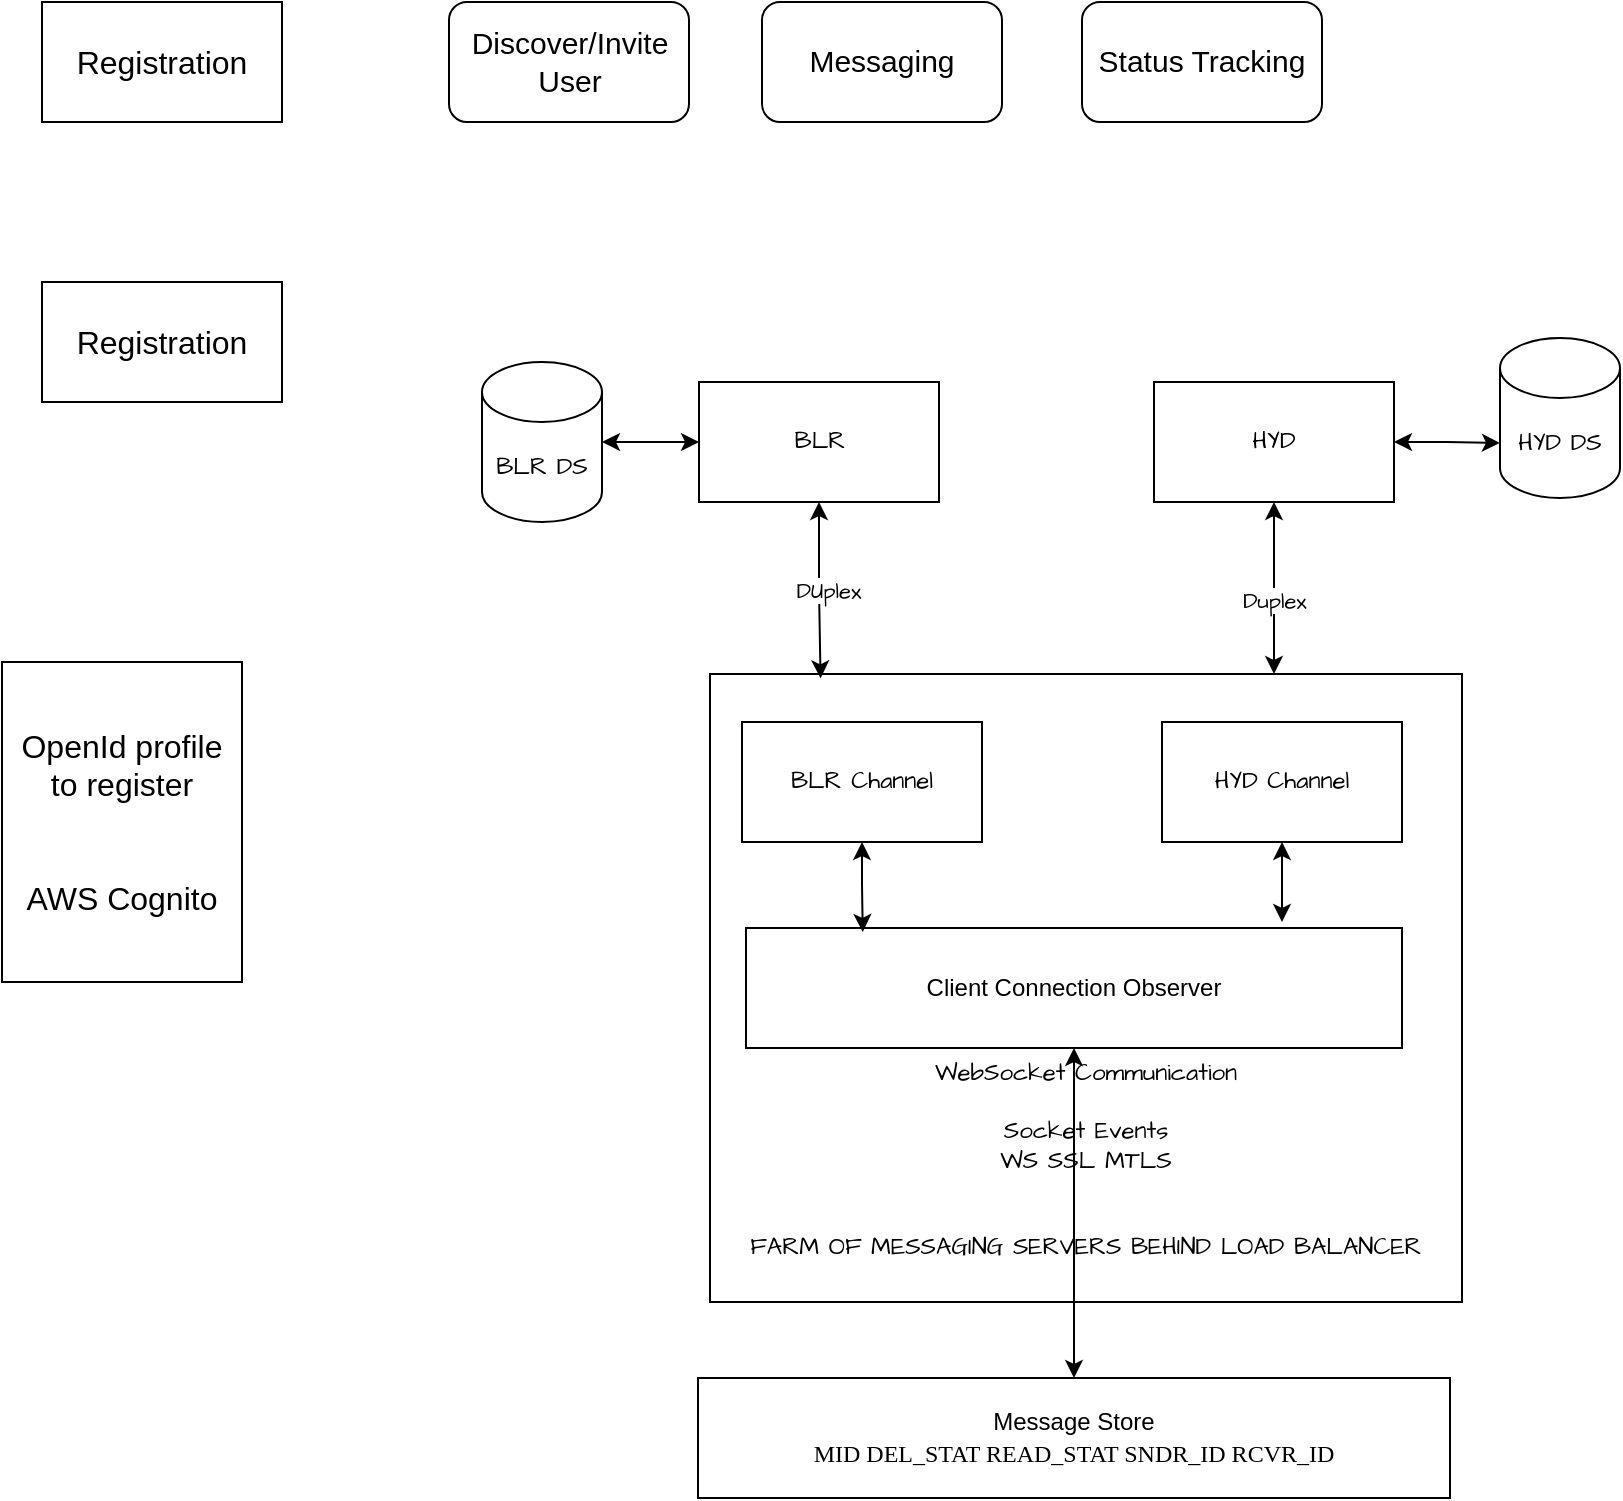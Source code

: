 <mxfile version="24.3.1" type="github">
  <diagram name="Page-1" id="VOMV2YvJrSNjyBRfpNPi">
    <mxGraphModel dx="1194" dy="1874" grid="1" gridSize="10" guides="1" tooltips="1" connect="1" arrows="1" fold="1" page="1" pageScale="1" pageWidth="827" pageHeight="1169" math="0" shadow="0">
      <root>
        <mxCell id="0" />
        <mxCell id="1" parent="0" />
        <mxCell id="I9gU1kEl8H5VnzSkZ2Dh-15" value="&lt;div&gt;&lt;br&gt;&lt;/div&gt;&lt;div&gt;&lt;br&gt;&lt;/div&gt;&lt;div&gt;&lt;br&gt;&lt;/div&gt;&lt;div&gt;&lt;br&gt;&lt;/div&gt;&lt;div&gt;&lt;br&gt;&lt;/div&gt;&lt;div&gt;&lt;br&gt;&lt;/div&gt;&lt;div&gt;&lt;br&gt;&lt;/div&gt;&lt;div&gt;&lt;br&gt;&lt;/div&gt;&lt;div&gt;&lt;br&gt;&lt;/div&gt;&lt;div&gt;&lt;br&gt;&lt;/div&gt;&lt;div&gt;&lt;br&gt;&lt;/div&gt;&lt;div&gt;&lt;br&gt;&lt;/div&gt;&lt;div&gt;WebSocket Communication&lt;/div&gt;&lt;div&gt;&lt;br&gt;&lt;/div&gt;&lt;div&gt;Socket Events&lt;/div&gt;&lt;div&gt;WS SSL MTLS&lt;/div&gt;&lt;div&gt;&lt;br&gt;&lt;/div&gt;&lt;div&gt;&lt;br&gt;&lt;/div&gt;&lt;div&gt;FARM OF MESSAGING SERVERS BEHIND LOAD BALANCER&lt;/div&gt;" style="rounded=0;whiteSpace=wrap;html=1;hachureGap=4;fontFamily=Architects Daughter;fontSource=https%3A%2F%2Ffonts.googleapis.com%2Fcss%3Ffamily%3DArchitects%2BDaughter;" vertex="1" parent="1">
          <mxGeometry x="414" y="316" width="376" height="314" as="geometry" />
        </mxCell>
        <mxCell id="I9gU1kEl8H5VnzSkZ2Dh-4" value="Registration" style="rounded=0;whiteSpace=wrap;html=1;hachureGap=4;fontFamily=Helvetica;fontSize=16;" vertex="1" parent="1">
          <mxGeometry x="80" y="-20" width="120" height="60" as="geometry" />
        </mxCell>
        <mxCell id="I9gU1kEl8H5VnzSkZ2Dh-5" value="&lt;font style=&quot;font-size: 15px;&quot; face=&quot;Helvetica&quot;&gt;Discover/Invite User&lt;/font&gt;" style="rounded=1;whiteSpace=wrap;html=1;hachureGap=4;fontFamily=Architects Daughter;fontSource=https%3A%2F%2Ffonts.googleapis.com%2Fcss%3Ffamily%3DArchitects%2BDaughter;" vertex="1" parent="1">
          <mxGeometry x="283.5" y="-20" width="120" height="60" as="geometry" />
        </mxCell>
        <mxCell id="I9gU1kEl8H5VnzSkZ2Dh-6" value="&lt;font style=&quot;font-size: 15px;&quot; face=&quot;Helvetica&quot;&gt;Messaging&lt;/font&gt;" style="rounded=1;whiteSpace=wrap;html=1;hachureGap=4;fontFamily=Architects Daughter;fontSource=https%3A%2F%2Ffonts.googleapis.com%2Fcss%3Ffamily%3DArchitects%2BDaughter;" vertex="1" parent="1">
          <mxGeometry x="440" y="-20" width="120" height="60" as="geometry" />
        </mxCell>
        <mxCell id="I9gU1kEl8H5VnzSkZ2Dh-7" value="&lt;font face=&quot;Helvetica&quot;&gt;&lt;span style=&quot;font-size: 15px;&quot;&gt;Status Tracking&lt;/span&gt;&lt;/font&gt;" style="rounded=1;whiteSpace=wrap;html=1;hachureGap=4;fontFamily=Architects Daughter;fontSource=https%3A%2F%2Ffonts.googleapis.com%2Fcss%3Ffamily%3DArchitects%2BDaughter;" vertex="1" parent="1">
          <mxGeometry x="600" y="-20" width="120" height="60" as="geometry" />
        </mxCell>
        <mxCell id="I9gU1kEl8H5VnzSkZ2Dh-8" value="OpenId profile&lt;div&gt;to register&lt;/div&gt;&lt;div&gt;&lt;br&gt;&lt;/div&gt;&lt;div&gt;&lt;br&gt;&lt;/div&gt;&lt;div&gt;AWS Cognito&lt;/div&gt;" style="rounded=0;whiteSpace=wrap;html=1;hachureGap=4;fontFamily=Helvetica;fontSize=16;" vertex="1" parent="1">
          <mxGeometry x="60" y="310" width="120" height="160" as="geometry" />
        </mxCell>
        <mxCell id="I9gU1kEl8H5VnzSkZ2Dh-9" value="Registration" style="rounded=0;whiteSpace=wrap;html=1;hachureGap=4;fontFamily=Helvetica;fontSize=16;" vertex="1" parent="1">
          <mxGeometry x="80" y="120" width="120" height="60" as="geometry" />
        </mxCell>
        <mxCell id="I9gU1kEl8H5VnzSkZ2Dh-11" value="BLR Channel" style="rounded=0;whiteSpace=wrap;html=1;hachureGap=4;fontFamily=Architects Daughter;fontSource=https%3A%2F%2Ffonts.googleapis.com%2Fcss%3Ffamily%3DArchitects%2BDaughter;" vertex="1" parent="1">
          <mxGeometry x="430" y="340" width="120" height="60" as="geometry" />
        </mxCell>
        <mxCell id="I9gU1kEl8H5VnzSkZ2Dh-13" value="HYD Channel" style="rounded=0;whiteSpace=wrap;html=1;hachureGap=4;fontFamily=Architects Daughter;fontSource=https%3A%2F%2Ffonts.googleapis.com%2Fcss%3Ffamily%3DArchitects%2BDaughter;" vertex="1" parent="1">
          <mxGeometry x="640" y="340" width="120" height="60" as="geometry" />
        </mxCell>
        <mxCell id="I9gU1kEl8H5VnzSkZ2Dh-16" value="&lt;font face=&quot;Helvetica&quot;&gt;Message Store&lt;/font&gt;&lt;div&gt;&lt;font face=&quot;PSc89JxsfDf7Wilop8zN&quot;&gt;MID DEL_STAT READ_STAT SNDR_ID RCVR_ID&lt;/font&gt;&lt;/div&gt;" style="rounded=0;whiteSpace=wrap;html=1;hachureGap=4;fontFamily=Architects Daughter;fontSource=https%3A%2F%2Ffonts.googleapis.com%2Fcss%3Ffamily%3DArchitects%2BDaughter;" vertex="1" parent="1">
          <mxGeometry x="408" y="668" width="376" height="60" as="geometry" />
        </mxCell>
        <mxCell id="I9gU1kEl8H5VnzSkZ2Dh-27" style="edgeStyle=orthogonalEdgeStyle;rounded=0;hachureGap=4;orthogonalLoop=1;jettySize=auto;html=1;exitX=0;exitY=0.5;exitDx=0;exitDy=0;fontFamily=Architects Daughter;fontSource=https%3A%2F%2Ffonts.googleapis.com%2Fcss%3Ffamily%3DArchitects%2BDaughter;startArrow=classic;startFill=1;" edge="1" parent="1" source="I9gU1kEl8H5VnzSkZ2Dh-17" target="I9gU1kEl8H5VnzSkZ2Dh-26">
          <mxGeometry relative="1" as="geometry" />
        </mxCell>
        <mxCell id="I9gU1kEl8H5VnzSkZ2Dh-17" value="BLR" style="rounded=0;whiteSpace=wrap;html=1;hachureGap=4;fontFamily=Architects Daughter;fontSource=https%3A%2F%2Ffonts.googleapis.com%2Fcss%3Ffamily%3DArchitects%2BDaughter;" vertex="1" parent="1">
          <mxGeometry x="408.5" y="170" width="120" height="60" as="geometry" />
        </mxCell>
        <mxCell id="I9gU1kEl8H5VnzSkZ2Dh-20" style="edgeStyle=orthogonalEdgeStyle;rounded=0;hachureGap=4;orthogonalLoop=1;jettySize=auto;html=1;entryX=0.75;entryY=0;entryDx=0;entryDy=0;fontFamily=Architects Daughter;fontSource=https%3A%2F%2Ffonts.googleapis.com%2Fcss%3Ffamily%3DArchitects%2BDaughter;startArrow=classic;startFill=1;" edge="1" parent="1" source="I9gU1kEl8H5VnzSkZ2Dh-18" target="I9gU1kEl8H5VnzSkZ2Dh-15">
          <mxGeometry relative="1" as="geometry" />
        </mxCell>
        <mxCell id="I9gU1kEl8H5VnzSkZ2Dh-31" value="Duplex" style="edgeLabel;html=1;align=center;verticalAlign=middle;resizable=0;points=[];sketch=1;hachureGap=4;jiggle=2;curveFitting=1;fontFamily=Architects Daughter;fontSource=https%3A%2F%2Ffonts.googleapis.com%2Fcss%3Ffamily%3DArchitects%2BDaughter;" vertex="1" connectable="0" parent="I9gU1kEl8H5VnzSkZ2Dh-20">
          <mxGeometry x="0.14" relative="1" as="geometry">
            <mxPoint as="offset" />
          </mxGeometry>
        </mxCell>
        <mxCell id="I9gU1kEl8H5VnzSkZ2Dh-18" value="HYD" style="rounded=0;whiteSpace=wrap;html=1;hachureGap=4;fontFamily=Architects Daughter;fontSource=https%3A%2F%2Ffonts.googleapis.com%2Fcss%3Ffamily%3DArchitects%2BDaughter;" vertex="1" parent="1">
          <mxGeometry x="636" y="170" width="120" height="60" as="geometry" />
        </mxCell>
        <mxCell id="I9gU1kEl8H5VnzSkZ2Dh-19" style="edgeStyle=orthogonalEdgeStyle;rounded=0;hachureGap=4;orthogonalLoop=1;jettySize=auto;html=1;entryX=0.147;entryY=0.007;entryDx=0;entryDy=0;entryPerimeter=0;fontFamily=Architects Daughter;fontSource=https%3A%2F%2Ffonts.googleapis.com%2Fcss%3Ffamily%3DArchitects%2BDaughter;startArrow=classic;startFill=1;" edge="1" parent="1" source="I9gU1kEl8H5VnzSkZ2Dh-17" target="I9gU1kEl8H5VnzSkZ2Dh-15">
          <mxGeometry relative="1" as="geometry" />
        </mxCell>
        <mxCell id="I9gU1kEl8H5VnzSkZ2Dh-30" value="DUplex" style="edgeLabel;html=1;align=center;verticalAlign=middle;resizable=0;points=[];sketch=1;hachureGap=4;jiggle=2;curveFitting=1;fontFamily=Architects Daughter;fontSource=https%3A%2F%2Ffonts.googleapis.com%2Fcss%3Ffamily%3DArchitects%2BDaughter;" vertex="1" connectable="0" parent="I9gU1kEl8H5VnzSkZ2Dh-19">
          <mxGeometry x="0.007" y="3" relative="1" as="geometry">
            <mxPoint as="offset" />
          </mxGeometry>
        </mxCell>
        <mxCell id="I9gU1kEl8H5VnzSkZ2Dh-25" style="edgeStyle=orthogonalEdgeStyle;rounded=0;hachureGap=4;orthogonalLoop=1;jettySize=auto;html=1;fontFamily=Architects Daughter;fontSource=https%3A%2F%2Ffonts.googleapis.com%2Fcss%3Ffamily%3DArchitects%2BDaughter;startArrow=classic;startFill=1;" edge="1" parent="1" source="I9gU1kEl8H5VnzSkZ2Dh-21" target="I9gU1kEl8H5VnzSkZ2Dh-16">
          <mxGeometry relative="1" as="geometry" />
        </mxCell>
        <mxCell id="I9gU1kEl8H5VnzSkZ2Dh-21" value="&lt;font face=&quot;Helvetica&quot;&gt;Client Connection Observer&lt;/font&gt;" style="rounded=0;whiteSpace=wrap;html=1;hachureGap=4;fontFamily=Architects Daughter;fontSource=https%3A%2F%2Ffonts.googleapis.com%2Fcss%3Ffamily%3DArchitects%2BDaughter;" vertex="1" parent="1">
          <mxGeometry x="432" y="443" width="328" height="60" as="geometry" />
        </mxCell>
        <mxCell id="I9gU1kEl8H5VnzSkZ2Dh-23" style="edgeStyle=orthogonalEdgeStyle;rounded=0;hachureGap=4;orthogonalLoop=1;jettySize=auto;html=1;entryX=0.178;entryY=0.033;entryDx=0;entryDy=0;entryPerimeter=0;fontFamily=Architects Daughter;fontSource=https%3A%2F%2Ffonts.googleapis.com%2Fcss%3Ffamily%3DArchitects%2BDaughter;startArrow=classic;startFill=1;" edge="1" parent="1" source="I9gU1kEl8H5VnzSkZ2Dh-11" target="I9gU1kEl8H5VnzSkZ2Dh-21">
          <mxGeometry relative="1" as="geometry" />
        </mxCell>
        <mxCell id="I9gU1kEl8H5VnzSkZ2Dh-24" style="edgeStyle=orthogonalEdgeStyle;rounded=0;hachureGap=4;orthogonalLoop=1;jettySize=auto;html=1;exitX=0.5;exitY=1;exitDx=0;exitDy=0;fontFamily=Architects Daughter;fontSource=https%3A%2F%2Ffonts.googleapis.com%2Fcss%3Ffamily%3DArchitects%2BDaughter;startArrow=classic;startFill=1;" edge="1" parent="1" source="I9gU1kEl8H5VnzSkZ2Dh-13">
          <mxGeometry relative="1" as="geometry">
            <mxPoint x="700" y="440" as="targetPoint" />
          </mxGeometry>
        </mxCell>
        <mxCell id="I9gU1kEl8H5VnzSkZ2Dh-26" value="BLR DS" style="shape=cylinder3;whiteSpace=wrap;html=1;boundedLbl=1;backgroundOutline=1;size=15;hachureGap=4;fontFamily=Architects Daughter;fontSource=https%3A%2F%2Ffonts.googleapis.com%2Fcss%3Ffamily%3DArchitects%2BDaughter;" vertex="1" parent="1">
          <mxGeometry x="300" y="160" width="60" height="80" as="geometry" />
        </mxCell>
        <mxCell id="I9gU1kEl8H5VnzSkZ2Dh-28" value="HYD DS" style="shape=cylinder3;whiteSpace=wrap;html=1;boundedLbl=1;backgroundOutline=1;size=15;hachureGap=4;fontFamily=Architects Daughter;fontSource=https%3A%2F%2Ffonts.googleapis.com%2Fcss%3Ffamily%3DArchitects%2BDaughter;" vertex="1" parent="1">
          <mxGeometry x="809" y="148" width="60" height="80" as="geometry" />
        </mxCell>
        <mxCell id="I9gU1kEl8H5VnzSkZ2Dh-29" style="edgeStyle=orthogonalEdgeStyle;rounded=0;hachureGap=4;orthogonalLoop=1;jettySize=auto;html=1;exitX=1;exitY=0.5;exitDx=0;exitDy=0;entryX=0;entryY=0;entryDx=0;entryDy=52.5;entryPerimeter=0;fontFamily=Architects Daughter;fontSource=https%3A%2F%2Ffonts.googleapis.com%2Fcss%3Ffamily%3DArchitects%2BDaughter;startArrow=classic;startFill=1;" edge="1" parent="1" source="I9gU1kEl8H5VnzSkZ2Dh-18" target="I9gU1kEl8H5VnzSkZ2Dh-28">
          <mxGeometry relative="1" as="geometry" />
        </mxCell>
      </root>
    </mxGraphModel>
  </diagram>
</mxfile>
